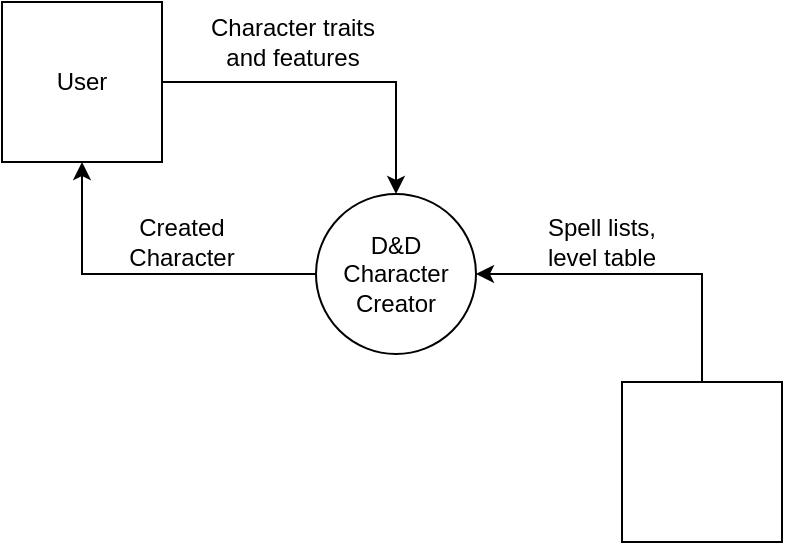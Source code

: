 <mxfile version="13.0.3" type="device"><diagram id="ZMD526z7rq4JJBpu_N4P" name="Page-1"><mxGraphModel dx="468" dy="293" grid="1" gridSize="10" guides="1" tooltips="1" connect="1" arrows="1" fold="1" page="1" pageScale="1" pageWidth="413" pageHeight="291" math="0" shadow="0"><root><mxCell id="0"/><mxCell id="1" parent="0"/><mxCell id="eMt2cho7C4IRvE9gDpVn-7" style="edgeStyle=orthogonalEdgeStyle;rounded=0;orthogonalLoop=1;jettySize=auto;html=1;" edge="1" parent="1" source="eMt2cho7C4IRvE9gDpVn-1" target="eMt2cho7C4IRvE9gDpVn-3"><mxGeometry relative="1" as="geometry"/></mxCell><mxCell id="eMt2cho7C4IRvE9gDpVn-1" value="D&amp;amp;D Character Creator" style="ellipse;whiteSpace=wrap;html=1;aspect=fixed;" vertex="1" parent="1"><mxGeometry x="167" y="106" width="80" height="80" as="geometry"/></mxCell><mxCell id="eMt2cho7C4IRvE9gDpVn-5" value="" style="edgeStyle=orthogonalEdgeStyle;rounded=0;orthogonalLoop=1;jettySize=auto;html=1;" edge="1" parent="1" source="eMt2cho7C4IRvE9gDpVn-2" target="eMt2cho7C4IRvE9gDpVn-1"><mxGeometry relative="1" as="geometry"><Array as="points"><mxPoint x="360" y="146"/></Array></mxGeometry></mxCell><mxCell id="eMt2cho7C4IRvE9gDpVn-2" value="" style="whiteSpace=wrap;html=1;aspect=fixed;" vertex="1" parent="1"><mxGeometry x="320" y="200" width="80" height="80" as="geometry"/></mxCell><mxCell id="eMt2cho7C4IRvE9gDpVn-4" value="" style="edgeStyle=orthogonalEdgeStyle;rounded=0;orthogonalLoop=1;jettySize=auto;html=1;" edge="1" parent="1" source="eMt2cho7C4IRvE9gDpVn-3" target="eMt2cho7C4IRvE9gDpVn-1"><mxGeometry relative="1" as="geometry"/></mxCell><mxCell id="eMt2cho7C4IRvE9gDpVn-3" value="User" style="whiteSpace=wrap;html=1;aspect=fixed;" vertex="1" parent="1"><mxGeometry x="10" y="10" width="80" height="80" as="geometry"/></mxCell><mxCell id="eMt2cho7C4IRvE9gDpVn-6" value="Character traits and features" style="text;html=1;strokeColor=none;fillColor=none;align=center;verticalAlign=middle;whiteSpace=wrap;rounded=0;" vertex="1" parent="1"><mxGeometry x="104" y="20" width="103" height="20" as="geometry"/></mxCell><mxCell id="eMt2cho7C4IRvE9gDpVn-8" value="Created Character" style="text;html=1;strokeColor=none;fillColor=none;align=center;verticalAlign=middle;whiteSpace=wrap;rounded=0;" vertex="1" parent="1"><mxGeometry x="80" y="120" width="40" height="20" as="geometry"/></mxCell><mxCell id="eMt2cho7C4IRvE9gDpVn-9" value="Spell lists, level table" style="text;html=1;strokeColor=none;fillColor=none;align=center;verticalAlign=middle;whiteSpace=wrap;rounded=0;" vertex="1" parent="1"><mxGeometry x="270" y="120" width="80" height="20" as="geometry"/></mxCell></root></mxGraphModel></diagram></mxfile>